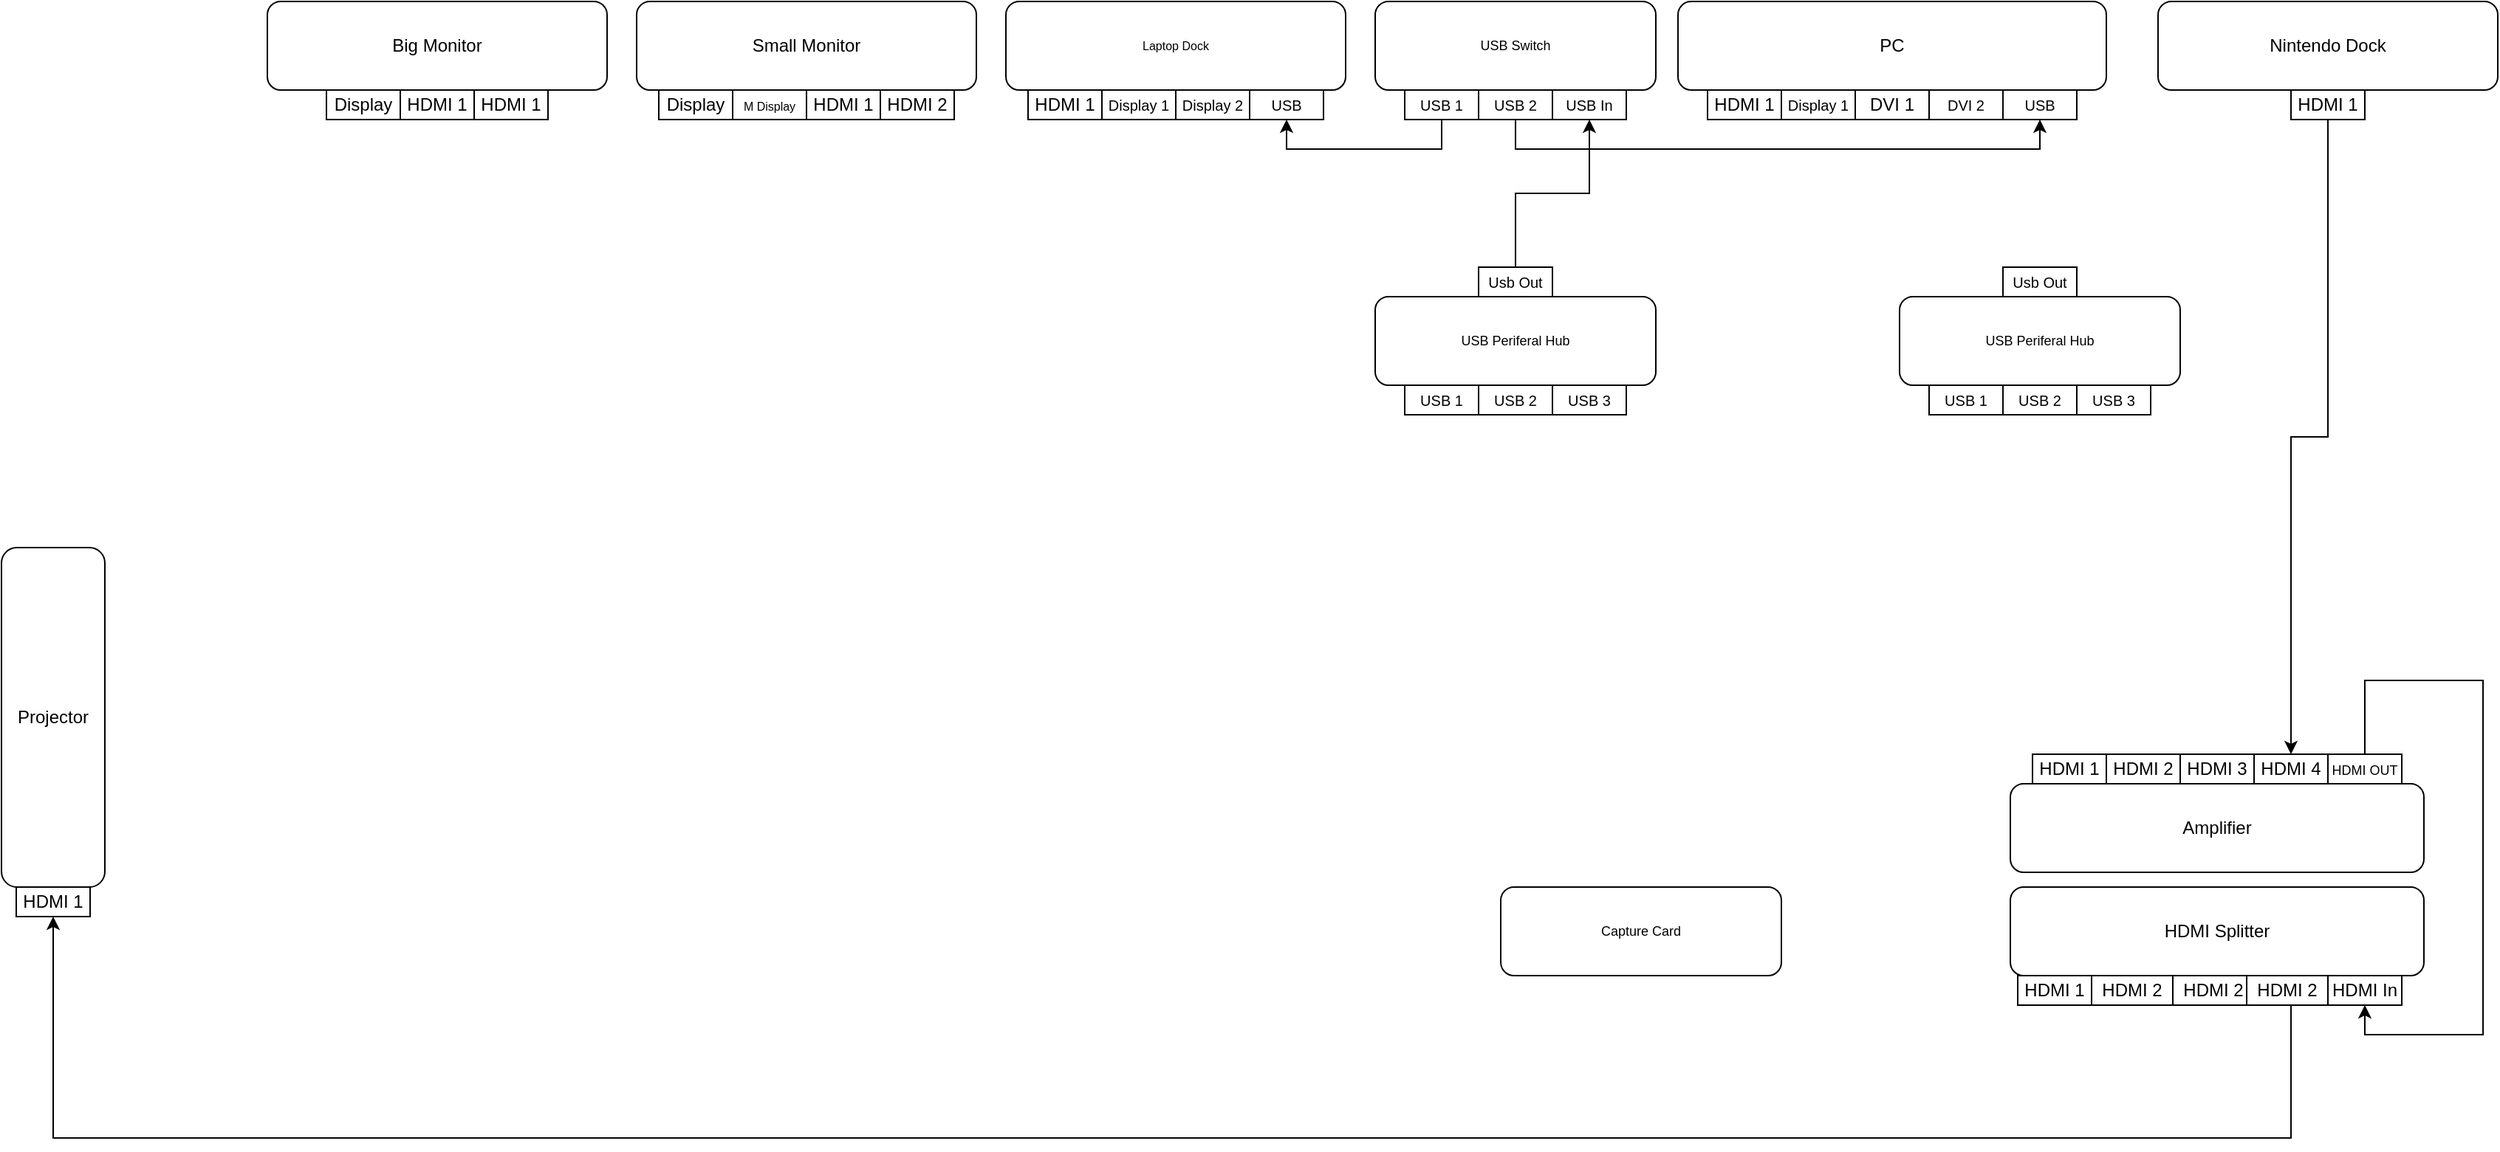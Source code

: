 <mxfile version="20.8.3" type="github">
  <diagram name="Page-1" id="aaaa8250-4180-3840-79b5-4cada1eebb92">
    <mxGraphModel dx="2037" dy="775" grid="1" gridSize="10" guides="1" tooltips="1" connect="1" arrows="1" fold="1" page="1" pageScale="1" pageWidth="850" pageHeight="1100" background="none" math="0" shadow="0">
      <root>
        <mxCell id="0" />
        <mxCell id="1" parent="0" />
        <mxCell id="eS_it3pJZglsGoJVMpvr-1" value="HDMI 1" style="rounded=0;whiteSpace=wrap;html=1;" vertex="1" parent="1">
          <mxGeometry x="270" y="250" width="50" height="20" as="geometry" />
        </mxCell>
        <mxCell id="eS_it3pJZglsGoJVMpvr-13" value="Big Monitor" style="rounded=1;whiteSpace=wrap;html=1;" vertex="1" parent="1">
          <mxGeometry x="180" y="190" width="230" height="60" as="geometry" />
        </mxCell>
        <mxCell id="eS_it3pJZglsGoJVMpvr-14" value="Display" style="rounded=0;whiteSpace=wrap;html=1;" vertex="1" parent="1">
          <mxGeometry x="220" y="250" width="50" height="20" as="geometry" />
        </mxCell>
        <mxCell id="eS_it3pJZglsGoJVMpvr-15" value="HDMI 1" style="rounded=0;whiteSpace=wrap;html=1;" vertex="1" parent="1">
          <mxGeometry x="320" y="250" width="50" height="20" as="geometry" />
        </mxCell>
        <mxCell id="eS_it3pJZglsGoJVMpvr-17" value="HDMI 1" style="rounded=0;whiteSpace=wrap;html=1;" vertex="1" parent="1">
          <mxGeometry x="545" y="250" width="50" height="20" as="geometry" />
        </mxCell>
        <mxCell id="eS_it3pJZglsGoJVMpvr-18" value="Small Monitor" style="rounded=1;whiteSpace=wrap;html=1;" vertex="1" parent="1">
          <mxGeometry x="430" y="190" width="230" height="60" as="geometry" />
        </mxCell>
        <mxCell id="eS_it3pJZglsGoJVMpvr-19" value="&lt;font style=&quot;font-size: 8px;&quot;&gt;M Display&lt;/font&gt;" style="rounded=0;whiteSpace=wrap;html=1;" vertex="1" parent="1">
          <mxGeometry x="495" y="250" width="50" height="20" as="geometry" />
        </mxCell>
        <mxCell id="eS_it3pJZglsGoJVMpvr-20" value="HDMI 2" style="rounded=0;whiteSpace=wrap;html=1;" vertex="1" parent="1">
          <mxGeometry x="595" y="250" width="50" height="20" as="geometry" />
        </mxCell>
        <mxCell id="eS_it3pJZglsGoJVMpvr-21" value="Display" style="rounded=0;whiteSpace=wrap;html=1;" vertex="1" parent="1">
          <mxGeometry x="445" y="250" width="50" height="20" as="geometry" />
        </mxCell>
        <mxCell id="eS_it3pJZglsGoJVMpvr-23" value="Projector" style="rounded=1;whiteSpace=wrap;html=1;" vertex="1" parent="1">
          <mxGeometry y="560" width="70" height="230" as="geometry" />
        </mxCell>
        <mxCell id="eS_it3pJZglsGoJVMpvr-25" value="Laptop Dock" style="rounded=1;whiteSpace=wrap;html=1;fontSize=8;" vertex="1" parent="1">
          <mxGeometry x="680" y="190" width="230" height="60" as="geometry" />
        </mxCell>
        <mxCell id="eS_it3pJZglsGoJVMpvr-26" value="&lt;span style=&quot;font-size: 12px;&quot;&gt;PC&lt;/span&gt;" style="rounded=1;whiteSpace=wrap;html=1;fontSize=8;" vertex="1" parent="1">
          <mxGeometry x="1135" y="190" width="290" height="60" as="geometry" />
        </mxCell>
        <mxCell id="eS_it3pJZglsGoJVMpvr-27" value="&lt;span style=&quot;font-size: 12px;&quot;&gt;Amplifier&lt;/span&gt;" style="rounded=1;whiteSpace=wrap;html=1;fontSize=8;" vertex="1" parent="1">
          <mxGeometry x="1360" y="720" width="280" height="60" as="geometry" />
        </mxCell>
        <mxCell id="eS_it3pJZglsGoJVMpvr-29" value="HDMI 1" style="rounded=0;whiteSpace=wrap;html=1;" vertex="1" parent="1">
          <mxGeometry x="695" y="250" width="50" height="20" as="geometry" />
        </mxCell>
        <mxCell id="eS_it3pJZglsGoJVMpvr-30" value="&lt;font style=&quot;font-size: 10px;&quot;&gt;Display 1&lt;/font&gt;" style="rounded=0;whiteSpace=wrap;html=1;" vertex="1" parent="1">
          <mxGeometry x="745" y="250" width="50" height="20" as="geometry" />
        </mxCell>
        <mxCell id="eS_it3pJZglsGoJVMpvr-31" value="&lt;font style=&quot;font-size: 10px;&quot;&gt;Display 2&lt;/font&gt;" style="rounded=0;whiteSpace=wrap;html=1;" vertex="1" parent="1">
          <mxGeometry x="795" y="250" width="50" height="20" as="geometry" />
        </mxCell>
        <mxCell id="eS_it3pJZglsGoJVMpvr-32" value="&lt;font style=&quot;font-size: 10px;&quot;&gt;USB&lt;/font&gt;" style="rounded=0;whiteSpace=wrap;html=1;" vertex="1" parent="1">
          <mxGeometry x="845" y="250" width="50" height="20" as="geometry" />
        </mxCell>
        <mxCell id="eS_it3pJZglsGoJVMpvr-35" value="HDMI 1" style="rounded=0;whiteSpace=wrap;html=1;" vertex="1" parent="1">
          <mxGeometry x="1155" y="250" width="50" height="20" as="geometry" />
        </mxCell>
        <mxCell id="eS_it3pJZglsGoJVMpvr-36" value="&lt;font style=&quot;font-size: 10px;&quot;&gt;Display 1&lt;/font&gt;" style="rounded=0;whiteSpace=wrap;html=1;" vertex="1" parent="1">
          <mxGeometry x="1205" y="250" width="50" height="20" as="geometry" />
        </mxCell>
        <mxCell id="eS_it3pJZglsGoJVMpvr-37" value="DVI 1" style="rounded=0;whiteSpace=wrap;html=1;" vertex="1" parent="1">
          <mxGeometry x="1255" y="250" width="50" height="20" as="geometry" />
        </mxCell>
        <mxCell id="eS_it3pJZglsGoJVMpvr-38" value="&lt;font style=&quot;font-size: 10px;&quot;&gt;DVI 2&lt;/font&gt;" style="rounded=0;whiteSpace=wrap;html=1;" vertex="1" parent="1">
          <mxGeometry x="1305" y="250" width="50" height="20" as="geometry" />
        </mxCell>
        <mxCell id="eS_it3pJZglsGoJVMpvr-39" value="&lt;font style=&quot;font-size: 10px;&quot;&gt;USB&lt;/font&gt;" style="rounded=0;whiteSpace=wrap;html=1;" vertex="1" parent="1">
          <mxGeometry x="1355" y="250" width="50" height="20" as="geometry" />
        </mxCell>
        <mxCell id="eS_it3pJZglsGoJVMpvr-56" style="edgeStyle=orthogonalEdgeStyle;rounded=0;orthogonalLoop=1;jettySize=auto;html=1;exitX=0.5;exitY=1;exitDx=0;exitDy=0;entryX=0.5;entryY=0;entryDx=0;entryDy=0;fontSize=9;" edge="1" parent="1" source="eS_it3pJZglsGoJVMpvr-42" target="eS_it3pJZglsGoJVMpvr-47">
          <mxGeometry relative="1" as="geometry" />
        </mxCell>
        <mxCell id="eS_it3pJZglsGoJVMpvr-42" value="HDMI 1" style="rounded=0;whiteSpace=wrap;html=1;" vertex="1" parent="1">
          <mxGeometry x="1550" y="250" width="50" height="20" as="geometry" />
        </mxCell>
        <mxCell id="eS_it3pJZglsGoJVMpvr-43" value="Nintendo Dock" style="rounded=1;whiteSpace=wrap;html=1;" vertex="1" parent="1">
          <mxGeometry x="1460" y="190" width="230" height="60" as="geometry" />
        </mxCell>
        <mxCell id="eS_it3pJZglsGoJVMpvr-44" value="HDMI 1" style="rounded=0;whiteSpace=wrap;html=1;" vertex="1" parent="1">
          <mxGeometry x="1375" y="700" width="50" height="20" as="geometry" />
        </mxCell>
        <mxCell id="eS_it3pJZglsGoJVMpvr-45" value="HDMI 2" style="rounded=0;whiteSpace=wrap;html=1;" vertex="1" parent="1">
          <mxGeometry x="1425" y="700" width="50" height="20" as="geometry" />
        </mxCell>
        <mxCell id="eS_it3pJZglsGoJVMpvr-46" value="HDMI 3" style="rounded=0;whiteSpace=wrap;html=1;" vertex="1" parent="1">
          <mxGeometry x="1475" y="700" width="50" height="20" as="geometry" />
        </mxCell>
        <mxCell id="eS_it3pJZglsGoJVMpvr-47" value="HDMI 4" style="rounded=0;whiteSpace=wrap;html=1;" vertex="1" parent="1">
          <mxGeometry x="1525" y="700" width="50" height="20" as="geometry" />
        </mxCell>
        <mxCell id="eS_it3pJZglsGoJVMpvr-53" style="edgeStyle=orthogonalEdgeStyle;rounded=0;orthogonalLoop=1;jettySize=auto;html=1;exitX=0.5;exitY=0;exitDx=0;exitDy=0;entryX=0.5;entryY=1;entryDx=0;entryDy=0;fontSize=9;" edge="1" parent="1" source="eS_it3pJZglsGoJVMpvr-48" target="eS_it3pJZglsGoJVMpvr-52">
          <mxGeometry relative="1" as="geometry">
            <Array as="points">
              <mxPoint x="1600" y="650" />
              <mxPoint x="1680" y="650" />
              <mxPoint x="1680" y="890" />
              <mxPoint x="1600" y="890" />
            </Array>
          </mxGeometry>
        </mxCell>
        <mxCell id="eS_it3pJZglsGoJVMpvr-48" value="&lt;font style=&quot;font-size: 9px;&quot;&gt;HDMI OUT&lt;/font&gt;" style="rounded=0;whiteSpace=wrap;html=1;" vertex="1" parent="1">
          <mxGeometry x="1575" y="700" width="50" height="20" as="geometry" />
        </mxCell>
        <mxCell id="eS_it3pJZglsGoJVMpvr-49" value="&lt;span style=&quot;font-size: 12px;&quot;&gt;HDMI Splitter&lt;/span&gt;" style="rounded=1;whiteSpace=wrap;html=1;fontSize=8;" vertex="1" parent="1">
          <mxGeometry x="1360" y="790" width="280" height="60" as="geometry" />
        </mxCell>
        <mxCell id="eS_it3pJZglsGoJVMpvr-50" value="HDMI 1" style="rounded=0;whiteSpace=wrap;html=1;" vertex="1" parent="1">
          <mxGeometry x="1365" y="850" width="50" height="20" as="geometry" />
        </mxCell>
        <mxCell id="eS_it3pJZglsGoJVMpvr-54" style="edgeStyle=orthogonalEdgeStyle;rounded=0;orthogonalLoop=1;jettySize=auto;html=1;fontSize=9;entryX=0.5;entryY=1;entryDx=0;entryDy=0;exitX=0.5;exitY=1;exitDx=0;exitDy=0;" edge="1" parent="1" source="eS_it3pJZglsGoJVMpvr-76" target="eS_it3pJZglsGoJVMpvr-55">
          <mxGeometry relative="1" as="geometry">
            <mxPoint x="220" y="920" as="targetPoint" />
            <mxPoint x="1550" y="880" as="sourcePoint" />
            <Array as="points">
              <mxPoint x="1550" y="870" />
              <mxPoint x="1550" y="960" />
              <mxPoint x="35" y="960" />
            </Array>
          </mxGeometry>
        </mxCell>
        <mxCell id="eS_it3pJZglsGoJVMpvr-51" value="HDMI 2" style="rounded=0;whiteSpace=wrap;html=1;" vertex="1" parent="1">
          <mxGeometry x="1415" y="850" width="55" height="20" as="geometry" />
        </mxCell>
        <mxCell id="eS_it3pJZglsGoJVMpvr-52" value="HDMI In" style="rounded=0;whiteSpace=wrap;html=1;" vertex="1" parent="1">
          <mxGeometry x="1575" y="850" width="50" height="20" as="geometry" />
        </mxCell>
        <mxCell id="eS_it3pJZglsGoJVMpvr-55" value="HDMI 1" style="rounded=0;whiteSpace=wrap;html=1;" vertex="1" parent="1">
          <mxGeometry x="10" y="790" width="50" height="20" as="geometry" />
        </mxCell>
        <mxCell id="eS_it3pJZglsGoJVMpvr-57" value="USB Switch" style="rounded=1;whiteSpace=wrap;html=1;fontSize=9;" vertex="1" parent="1">
          <mxGeometry x="930" y="190" width="190" height="60" as="geometry" />
        </mxCell>
        <mxCell id="eS_it3pJZglsGoJVMpvr-68" style="edgeStyle=orthogonalEdgeStyle;rounded=0;orthogonalLoop=1;jettySize=auto;html=1;exitX=0.5;exitY=1;exitDx=0;exitDy=0;entryX=0.5;entryY=1;entryDx=0;entryDy=0;fontSize=9;" edge="1" parent="1" source="eS_it3pJZglsGoJVMpvr-58" target="eS_it3pJZglsGoJVMpvr-32">
          <mxGeometry relative="1" as="geometry" />
        </mxCell>
        <mxCell id="eS_it3pJZglsGoJVMpvr-58" value="&lt;font style=&quot;font-size: 10px;&quot;&gt;USB 1&lt;/font&gt;" style="rounded=0;whiteSpace=wrap;html=1;" vertex="1" parent="1">
          <mxGeometry x="950" y="250" width="50" height="20" as="geometry" />
        </mxCell>
        <mxCell id="eS_it3pJZglsGoJVMpvr-67" style="edgeStyle=orthogonalEdgeStyle;rounded=0;orthogonalLoop=1;jettySize=auto;html=1;exitX=0.5;exitY=1;exitDx=0;exitDy=0;entryX=0.5;entryY=1;entryDx=0;entryDy=0;fontSize=9;" edge="1" parent="1" source="eS_it3pJZglsGoJVMpvr-59" target="eS_it3pJZglsGoJVMpvr-39">
          <mxGeometry relative="1" as="geometry" />
        </mxCell>
        <mxCell id="eS_it3pJZglsGoJVMpvr-59" value="&lt;font style=&quot;font-size: 10px;&quot;&gt;USB 2&lt;/font&gt;" style="rounded=0;whiteSpace=wrap;html=1;" vertex="1" parent="1">
          <mxGeometry x="1000" y="250" width="50" height="20" as="geometry" />
        </mxCell>
        <mxCell id="eS_it3pJZglsGoJVMpvr-60" value="&lt;font style=&quot;font-size: 10px;&quot;&gt;USB In&lt;/font&gt;" style="rounded=0;whiteSpace=wrap;html=1;" vertex="1" parent="1">
          <mxGeometry x="1050" y="250" width="50" height="20" as="geometry" />
        </mxCell>
        <mxCell id="eS_it3pJZglsGoJVMpvr-61" value="USB Periferal Hub" style="rounded=1;whiteSpace=wrap;html=1;fontSize=9;" vertex="1" parent="1">
          <mxGeometry x="930" y="390" width="190" height="60" as="geometry" />
        </mxCell>
        <mxCell id="eS_it3pJZglsGoJVMpvr-62" value="&lt;font style=&quot;font-size: 10px;&quot;&gt;USB 1&lt;/font&gt;" style="rounded=0;whiteSpace=wrap;html=1;" vertex="1" parent="1">
          <mxGeometry x="950" y="450" width="50" height="20" as="geometry" />
        </mxCell>
        <mxCell id="eS_it3pJZglsGoJVMpvr-63" value="&lt;font style=&quot;font-size: 10px;&quot;&gt;USB 2&lt;/font&gt;" style="rounded=0;whiteSpace=wrap;html=1;" vertex="1" parent="1">
          <mxGeometry x="1000" y="450" width="50" height="20" as="geometry" />
        </mxCell>
        <mxCell id="eS_it3pJZglsGoJVMpvr-66" style="edgeStyle=orthogonalEdgeStyle;rounded=0;orthogonalLoop=1;jettySize=auto;html=1;exitX=0.5;exitY=0;exitDx=0;exitDy=0;entryX=0.5;entryY=1;entryDx=0;entryDy=0;fontSize=9;" edge="1" parent="1" source="eS_it3pJZglsGoJVMpvr-64" target="eS_it3pJZglsGoJVMpvr-60">
          <mxGeometry relative="1" as="geometry" />
        </mxCell>
        <mxCell id="eS_it3pJZglsGoJVMpvr-64" value="&lt;font style=&quot;font-size: 10px;&quot;&gt;Usb Out&lt;/font&gt;" style="rounded=0;whiteSpace=wrap;html=1;" vertex="1" parent="1">
          <mxGeometry x="1000" y="370" width="50" height="20" as="geometry" />
        </mxCell>
        <mxCell id="eS_it3pJZglsGoJVMpvr-65" value="&lt;font style=&quot;font-size: 10px;&quot;&gt;USB 3&lt;/font&gt;" style="rounded=0;whiteSpace=wrap;html=1;" vertex="1" parent="1">
          <mxGeometry x="1050" y="450" width="50" height="20" as="geometry" />
        </mxCell>
        <mxCell id="eS_it3pJZglsGoJVMpvr-70" value="USB Periferal Hub" style="rounded=1;whiteSpace=wrap;html=1;fontSize=9;" vertex="1" parent="1">
          <mxGeometry x="1285" y="390" width="190" height="60" as="geometry" />
        </mxCell>
        <mxCell id="eS_it3pJZglsGoJVMpvr-71" value="&lt;font style=&quot;font-size: 10px;&quot;&gt;USB 1&lt;/font&gt;" style="rounded=0;whiteSpace=wrap;html=1;" vertex="1" parent="1">
          <mxGeometry x="1305" y="450" width="50" height="20" as="geometry" />
        </mxCell>
        <mxCell id="eS_it3pJZglsGoJVMpvr-72" value="&lt;font style=&quot;font-size: 10px;&quot;&gt;USB 2&lt;/font&gt;" style="rounded=0;whiteSpace=wrap;html=1;" vertex="1" parent="1">
          <mxGeometry x="1355" y="450" width="50" height="20" as="geometry" />
        </mxCell>
        <mxCell id="eS_it3pJZglsGoJVMpvr-73" value="&lt;font style=&quot;font-size: 10px;&quot;&gt;Usb Out&lt;/font&gt;" style="rounded=0;whiteSpace=wrap;html=1;" vertex="1" parent="1">
          <mxGeometry x="1355" y="370" width="50" height="20" as="geometry" />
        </mxCell>
        <mxCell id="eS_it3pJZglsGoJVMpvr-74" value="&lt;font style=&quot;font-size: 10px;&quot;&gt;USB 3&lt;/font&gt;" style="rounded=0;whiteSpace=wrap;html=1;" vertex="1" parent="1">
          <mxGeometry x="1405" y="450" width="50" height="20" as="geometry" />
        </mxCell>
        <mxCell id="eS_it3pJZglsGoJVMpvr-75" value="HDMI 2" style="rounded=0;whiteSpace=wrap;html=1;" vertex="1" parent="1">
          <mxGeometry x="1470" y="850" width="55" height="20" as="geometry" />
        </mxCell>
        <mxCell id="eS_it3pJZglsGoJVMpvr-76" value="HDMI 2" style="rounded=0;whiteSpace=wrap;html=1;" vertex="1" parent="1">
          <mxGeometry x="1520" y="850" width="55" height="20" as="geometry" />
        </mxCell>
        <mxCell id="eS_it3pJZglsGoJVMpvr-77" value="Capture Card" style="rounded=1;whiteSpace=wrap;html=1;fontSize=9;" vertex="1" parent="1">
          <mxGeometry x="1015" y="790" width="190" height="60" as="geometry" />
        </mxCell>
      </root>
    </mxGraphModel>
  </diagram>
</mxfile>
